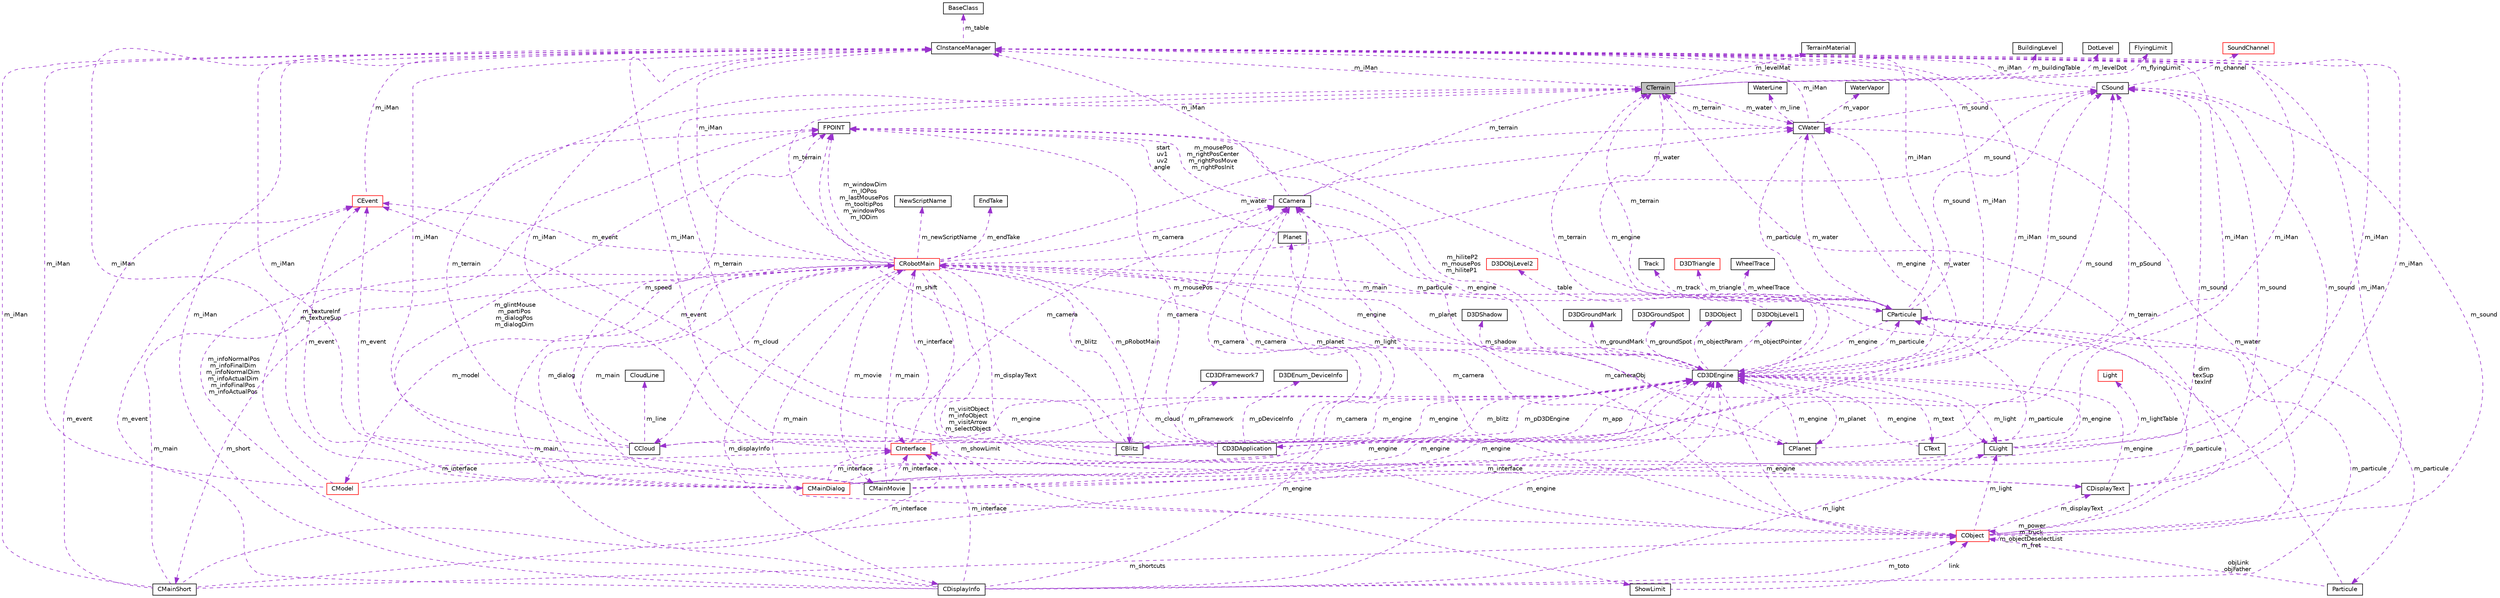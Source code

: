 digraph G
{
  edge [fontname="Helvetica",fontsize="10",labelfontname="Helvetica",labelfontsize="10"];
  node [fontname="Helvetica",fontsize="10",shape=record];
  Node1 [label="CTerrain",height=0.2,width=0.4,color="black", fillcolor="grey75", style="filled" fontcolor="black"];
  Node2 -> Node1 [dir="back",color="darkorchid3",fontsize="10",style="dashed",label=" m_levelMat" ,fontname="Helvetica"];
  Node2 [label="TerrainMaterial",height=0.2,width=0.4,color="black", fillcolor="white", style="filled",URL="$struct_terrain_material.html"];
  Node3 -> Node1 [dir="back",color="darkorchid3",fontsize="10",style="dashed",label=" m_water" ,fontname="Helvetica"];
  Node3 [label="CWater",height=0.2,width=0.4,color="black", fillcolor="white", style="filled",URL="$class_c_water.html"];
  Node4 -> Node3 [dir="back",color="darkorchid3",fontsize="10",style="dashed",label=" m_particule" ,fontname="Helvetica"];
  Node4 [label="CParticule",height=0.2,width=0.4,color="black", fillcolor="white", style="filled",URL="$class_c_particule.html"];
  Node3 -> Node4 [dir="back",color="darkorchid3",fontsize="10",style="dashed",label=" m_water" ,fontname="Helvetica"];
  Node5 -> Node4 [dir="back",color="darkorchid3",fontsize="10",style="dashed",label=" m_main" ,fontname="Helvetica"];
  Node5 [label="CRobotMain",height=0.2,width=0.4,color="red", fillcolor="white", style="filled",URL="$class_c_robot_main.html"];
  Node4 -> Node5 [dir="back",color="darkorchid3",fontsize="10",style="dashed",label=" m_particule" ,fontname="Helvetica"];
  Node3 -> Node5 [dir="back",color="darkorchid3",fontsize="10",style="dashed",label=" m_water" ,fontname="Helvetica"];
  Node6 -> Node5 [dir="back",color="darkorchid3",fontsize="10",style="dashed",label=" m_showLimit" ,fontname="Helvetica"];
  Node6 [label="ShowLimit",height=0.2,width=0.4,color="black", fillcolor="white", style="filled",URL="$struct_show_limit.html"];
  Node7 -> Node6 [dir="back",color="darkorchid3",fontsize="10",style="dashed",label=" link" ,fontname="Helvetica"];
  Node7 [label="CObject",height=0.2,width=0.4,color="red", fillcolor="white", style="filled",URL="$class_c_object.html"];
  Node4 -> Node7 [dir="back",color="darkorchid3",fontsize="10",style="dashed",label=" m_particule" ,fontname="Helvetica"];
  Node3 -> Node7 [dir="back",color="darkorchid3",fontsize="10",style="dashed",label=" m_water" ,fontname="Helvetica"];
  Node8 -> Node7 [dir="back",color="darkorchid3",fontsize="10",style="dashed",label=" m_light" ,fontname="Helvetica"];
  Node8 [label="CLight",height=0.2,width=0.4,color="black", fillcolor="white", style="filled",URL="$class_c_light.html"];
  Node9 -> Node8 [dir="back",color="darkorchid3",fontsize="10",style="dashed",label=" m_lightTable" ,fontname="Helvetica"];
  Node9 [label="Light",height=0.2,width=0.4,color="red", fillcolor="white", style="filled",URL="$struct_light.html"];
  Node10 -> Node8 [dir="back",color="darkorchid3",fontsize="10",style="dashed",label=" m_iMan" ,fontname="Helvetica"];
  Node10 [label="CInstanceManager",height=0.2,width=0.4,color="black", fillcolor="white", style="filled",URL="$class_c_instance_manager.html"];
  Node11 -> Node10 [dir="back",color="darkorchid3",fontsize="10",style="dashed",label=" m_table" ,fontname="Helvetica"];
  Node11 [label="BaseClass",height=0.2,width=0.4,color="black", fillcolor="white", style="filled",URL="$struct_base_class.html"];
  Node12 -> Node8 [dir="back",color="darkorchid3",fontsize="10",style="dashed",label=" m_engine" ,fontname="Helvetica"];
  Node12 [label="CD3DEngine",height=0.2,width=0.4,color="black", fillcolor="white", style="filled",URL="$class_c_d3_d_engine.html"];
  Node13 -> Node12 [dir="back",color="darkorchid3",fontsize="10",style="dashed",label=" m_groundMark" ,fontname="Helvetica"];
  Node13 [label="D3DGroundMark",height=0.2,width=0.4,color="black", fillcolor="white", style="filled",URL="$struct_d3_d_ground_mark.html"];
  Node4 -> Node12 [dir="back",color="darkorchid3",fontsize="10",style="dashed",label=" m_particule" ,fontname="Helvetica"];
  Node3 -> Node12 [dir="back",color="darkorchid3",fontsize="10",style="dashed",label=" m_water" ,fontname="Helvetica"];
  Node14 -> Node12 [dir="back",color="darkorchid3",fontsize="10",style="dashed",label=" m_blitz" ,fontname="Helvetica"];
  Node14 [label="CBlitz",height=0.2,width=0.4,color="black", fillcolor="white", style="filled",URL="$class_c_blitz.html"];
  Node15 -> Node14 [dir="back",color="darkorchid3",fontsize="10",style="dashed",label=" m_camera" ,fontname="Helvetica"];
  Node15 [label="CCamera",height=0.2,width=0.4,color="black", fillcolor="white", style="filled",URL="$class_c_camera.html"];
  Node3 -> Node15 [dir="back",color="darkorchid3",fontsize="10",style="dashed",label=" m_water" ,fontname="Helvetica"];
  Node10 -> Node15 [dir="back",color="darkorchid3",fontsize="10",style="dashed",label=" m_iMan" ,fontname="Helvetica"];
  Node1 -> Node15 [dir="back",color="darkorchid3",fontsize="10",style="dashed",label=" m_terrain" ,fontname="Helvetica"];
  Node16 -> Node15 [dir="back",color="darkorchid3",fontsize="10",style="dashed",label=" m_mousePos\nm_rightPosCenter\nm_rightPosMove\nm_rightPosInit" ,fontname="Helvetica"];
  Node16 [label="FPOINT",height=0.2,width=0.4,color="black", fillcolor="white", style="filled",URL="$struct_f_p_o_i_n_t.html"];
  Node7 -> Node15 [dir="back",color="darkorchid3",fontsize="10",style="dashed",label=" m_cameraObj" ,fontname="Helvetica"];
  Node12 -> Node15 [dir="back",color="darkorchid3",fontsize="10",style="dashed",label=" m_engine" ,fontname="Helvetica"];
  Node10 -> Node14 [dir="back",color="darkorchid3",fontsize="10",style="dashed",label=" m_iMan" ,fontname="Helvetica"];
  Node1 -> Node14 [dir="back",color="darkorchid3",fontsize="10",style="dashed",label=" m_terrain" ,fontname="Helvetica"];
  Node16 -> Node14 [dir="back",color="darkorchid3",fontsize="10",style="dashed",label=" m_shift" ,fontname="Helvetica"];
  Node17 -> Node14 [dir="back",color="darkorchid3",fontsize="10",style="dashed",label=" m_sound" ,fontname="Helvetica"];
  Node17 [label="CSound",height=0.2,width=0.4,color="black", fillcolor="white", style="filled",URL="$class_c_sound.html"];
  Node10 -> Node17 [dir="back",color="darkorchid3",fontsize="10",style="dashed",label=" m_iMan" ,fontname="Helvetica"];
  Node18 -> Node17 [dir="back",color="darkorchid3",fontsize="10",style="dashed",label=" m_channel" ,fontname="Helvetica"];
  Node18 [label="SoundChannel",height=0.2,width=0.4,color="red", fillcolor="white", style="filled",URL="$struct_sound_channel.html"];
  Node12 -> Node14 [dir="back",color="darkorchid3",fontsize="10",style="dashed",label=" m_engine" ,fontname="Helvetica"];
  Node8 -> Node12 [dir="back",color="darkorchid3",fontsize="10",style="dashed",label=" m_light" ,fontname="Helvetica"];
  Node19 -> Node12 [dir="back",color="darkorchid3",fontsize="10",style="dashed",label=" m_objectPointer" ,fontname="Helvetica"];
  Node19 [label="D3DObjLevel1",height=0.2,width=0.4,color="black", fillcolor="white", style="filled",URL="$struct_d3_d_obj_level1.html"];
  Node20 -> Node19 [dir="back",color="darkorchid3",fontsize="10",style="dashed",label=" table" ,fontname="Helvetica"];
  Node20 [label="D3DObjLevel2",height=0.2,width=0.4,color="red", fillcolor="white", style="filled",URL="$struct_d3_d_obj_level2.html"];
  Node21 -> Node12 [dir="back",color="darkorchid3",fontsize="10",style="dashed",label=" m_cloud" ,fontname="Helvetica"];
  Node21 [label="CCloud",height=0.2,width=0.4,color="black", fillcolor="white", style="filled",URL="$class_c_cloud.html"];
  Node22 -> Node21 [dir="back",color="darkorchid3",fontsize="10",style="dashed",label=" m_line" ,fontname="Helvetica"];
  Node22 [label="CloudLine",height=0.2,width=0.4,color="black", fillcolor="white", style="filled",URL="$struct_cloud_line.html"];
  Node10 -> Node21 [dir="back",color="darkorchid3",fontsize="10",style="dashed",label=" m_iMan" ,fontname="Helvetica"];
  Node1 -> Node21 [dir="back",color="darkorchid3",fontsize="10",style="dashed",label=" m_terrain" ,fontname="Helvetica"];
  Node16 -> Node21 [dir="back",color="darkorchid3",fontsize="10",style="dashed",label=" m_speed" ,fontname="Helvetica"];
  Node12 -> Node21 [dir="back",color="darkorchid3",fontsize="10",style="dashed",label=" m_engine" ,fontname="Helvetica"];
  Node23 -> Node12 [dir="back",color="darkorchid3",fontsize="10",style="dashed",label=" m_groundSpot" ,fontname="Helvetica"];
  Node23 [label="D3DGroundSpot",height=0.2,width=0.4,color="black", fillcolor="white", style="filled",URL="$struct_d3_d_ground_spot.html"];
  Node10 -> Node12 [dir="back",color="darkorchid3",fontsize="10",style="dashed",label=" m_iMan" ,fontname="Helvetica"];
  Node1 -> Node12 [dir="back",color="darkorchid3",fontsize="10",style="dashed",label=" m_terrain" ,fontname="Helvetica"];
  Node24 -> Node12 [dir="back",color="darkorchid3",fontsize="10",style="dashed",label=" m_app" ,fontname="Helvetica"];
  Node24 [label="CD3DApplication",height=0.2,width=0.4,color="black", fillcolor="white", style="filled",URL="$class_c_d3_d_application.html"];
  Node25 -> Node24 [dir="back",color="darkorchid3",fontsize="10",style="dashed",label=" m_pFramework" ,fontname="Helvetica"];
  Node25 [label="CD3DFramework7",height=0.2,width=0.4,color="black", fillcolor="white", style="filled",URL="$class_c_d3_d_framework7.html"];
  Node5 -> Node24 [dir="back",color="darkorchid3",fontsize="10",style="dashed",label=" m_pRobotMain" ,fontname="Helvetica"];
  Node10 -> Node24 [dir="back",color="darkorchid3",fontsize="10",style="dashed",label=" m_iMan" ,fontname="Helvetica"];
  Node26 -> Node24 [dir="back",color="darkorchid3",fontsize="10",style="dashed",label=" m_event" ,fontname="Helvetica"];
  Node26 [label="CEvent",height=0.2,width=0.4,color="red", fillcolor="white", style="filled",URL="$class_c_event.html"];
  Node10 -> Node26 [dir="back",color="darkorchid3",fontsize="10",style="dashed",label=" m_iMan" ,fontname="Helvetica"];
  Node16 -> Node24 [dir="back",color="darkorchid3",fontsize="10",style="dashed",label=" m_mousePos" ,fontname="Helvetica"];
  Node17 -> Node24 [dir="back",color="darkorchid3",fontsize="10",style="dashed",label=" m_pSound" ,fontname="Helvetica"];
  Node27 -> Node24 [dir="back",color="darkorchid3",fontsize="10",style="dashed",label=" m_pDeviceInfo" ,fontname="Helvetica"];
  Node27 [label="D3DEnum_DeviceInfo",height=0.2,width=0.4,color="black", fillcolor="white", style="filled",URL="$struct_d3_d_enum___device_info.html"];
  Node12 -> Node24 [dir="back",color="darkorchid3",fontsize="10",style="dashed",label=" m_pD3DEngine" ,fontname="Helvetica"];
  Node16 -> Node12 [dir="back",color="darkorchid3",fontsize="10",style="dashed",label=" m_hiliteP2\nm_mousePos\nm_hiliteP1" ,fontname="Helvetica"];
  Node28 -> Node12 [dir="back",color="darkorchid3",fontsize="10",style="dashed",label=" m_objectParam" ,fontname="Helvetica"];
  Node28 [label="D3DObject",height=0.2,width=0.4,color="black", fillcolor="white", style="filled",URL="$struct_d3_d_object.html"];
  Node17 -> Node12 [dir="back",color="darkorchid3",fontsize="10",style="dashed",label=" m_sound" ,fontname="Helvetica"];
  Node29 -> Node12 [dir="back",color="darkorchid3",fontsize="10",style="dashed",label=" m_planet" ,fontname="Helvetica"];
  Node29 [label="CPlanet",height=0.2,width=0.4,color="black", fillcolor="white", style="filled",URL="$class_c_planet.html"];
  Node30 -> Node29 [dir="back",color="darkorchid3",fontsize="10",style="dashed",label=" m_planet" ,fontname="Helvetica"];
  Node30 [label="Planet",height=0.2,width=0.4,color="black", fillcolor="white", style="filled",URL="$struct_planet.html"];
  Node16 -> Node30 [dir="back",color="darkorchid3",fontsize="10",style="dashed",label=" start\nuv1\nuv2\nangle" ,fontname="Helvetica"];
  Node10 -> Node29 [dir="back",color="darkorchid3",fontsize="10",style="dashed",label=" m_iMan" ,fontname="Helvetica"];
  Node12 -> Node29 [dir="back",color="darkorchid3",fontsize="10",style="dashed",label=" m_engine" ,fontname="Helvetica"];
  Node31 -> Node12 [dir="back",color="darkorchid3",fontsize="10",style="dashed",label=" m_text" ,fontname="Helvetica"];
  Node31 [label="CText",height=0.2,width=0.4,color="black", fillcolor="white", style="filled",URL="$class_c_text.html"];
  Node10 -> Node31 [dir="back",color="darkorchid3",fontsize="10",style="dashed",label=" m_iMan" ,fontname="Helvetica"];
  Node12 -> Node31 [dir="back",color="darkorchid3",fontsize="10",style="dashed",label=" m_engine" ,fontname="Helvetica"];
  Node32 -> Node12 [dir="back",color="darkorchid3",fontsize="10",style="dashed",label=" m_shadow" ,fontname="Helvetica"];
  Node32 [label="D3DShadow",height=0.2,width=0.4,color="black", fillcolor="white", style="filled",URL="$struct_d3_d_shadow.html"];
  Node15 -> Node7 [dir="back",color="darkorchid3",fontsize="10",style="dashed",label=" m_camera" ,fontname="Helvetica"];
  Node33 -> Node7 [dir="back",color="darkorchid3",fontsize="10",style="dashed",label=" m_displayText" ,fontname="Helvetica"];
  Node33 [label="CDisplayText",height=0.2,width=0.4,color="black", fillcolor="white", style="filled",URL="$class_c_display_text.html"];
  Node34 -> Node33 [dir="back",color="darkorchid3",fontsize="10",style="dashed",label=" m_interface" ,fontname="Helvetica"];
  Node34 [label="CInterface",height=0.2,width=0.4,color="red", fillcolor="white", style="filled",URL="$class_c_interface.html"];
  Node15 -> Node34 [dir="back",color="darkorchid3",fontsize="10",style="dashed",label=" m_camera" ,fontname="Helvetica"];
  Node10 -> Node34 [dir="back",color="darkorchid3",fontsize="10",style="dashed",label=" m_iMan" ,fontname="Helvetica"];
  Node12 -> Node34 [dir="back",color="darkorchid3",fontsize="10",style="dashed",label=" m_engine" ,fontname="Helvetica"];
  Node10 -> Node33 [dir="back",color="darkorchid3",fontsize="10",style="dashed",label=" m_iMan" ,fontname="Helvetica"];
  Node17 -> Node33 [dir="back",color="darkorchid3",fontsize="10",style="dashed",label=" m_sound" ,fontname="Helvetica"];
  Node12 -> Node33 [dir="back",color="darkorchid3",fontsize="10",style="dashed",label=" m_engine" ,fontname="Helvetica"];
  Node5 -> Node7 [dir="back",color="darkorchid3",fontsize="10",style="dashed",label=" m_main" ,fontname="Helvetica"];
  Node10 -> Node7 [dir="back",color="darkorchid3",fontsize="10",style="dashed",label=" m_iMan" ,fontname="Helvetica"];
  Node1 -> Node7 [dir="back",color="darkorchid3",fontsize="10",style="dashed",label=" m_terrain" ,fontname="Helvetica"];
  Node17 -> Node7 [dir="back",color="darkorchid3",fontsize="10",style="dashed",label=" m_sound" ,fontname="Helvetica"];
  Node7 -> Node7 [dir="back",color="darkorchid3",fontsize="10",style="dashed",label=" m_power\nm_truck\nm_objectDeselectList\nm_fret" ,fontname="Helvetica"];
  Node12 -> Node7 [dir="back",color="darkorchid3",fontsize="10",style="dashed",label=" m_engine" ,fontname="Helvetica"];
  Node8 -> Node5 [dir="back",color="darkorchid3",fontsize="10",style="dashed",label=" m_light" ,fontname="Helvetica"];
  Node14 -> Node5 [dir="back",color="darkorchid3",fontsize="10",style="dashed",label=" m_blitz" ,fontname="Helvetica"];
  Node21 -> Node5 [dir="back",color="darkorchid3",fontsize="10",style="dashed",label=" m_cloud" ,fontname="Helvetica"];
  Node35 -> Node5 [dir="back",color="darkorchid3",fontsize="10",style="dashed",label=" m_dialog" ,fontname="Helvetica"];
  Node35 [label="CMainDialog",height=0.2,width=0.4,color="red", fillcolor="white", style="filled",URL="$class_c_main_dialog.html"];
  Node4 -> Node35 [dir="back",color="darkorchid3",fontsize="10",style="dashed",label=" m_particule" ,fontname="Helvetica"];
  Node15 -> Node35 [dir="back",color="darkorchid3",fontsize="10",style="dashed",label=" m_camera" ,fontname="Helvetica"];
  Node34 -> Node35 [dir="back",color="darkorchid3",fontsize="10",style="dashed",label=" m_interface" ,fontname="Helvetica"];
  Node5 -> Node35 [dir="back",color="darkorchid3",fontsize="10",style="dashed",label=" m_main" ,fontname="Helvetica"];
  Node10 -> Node35 [dir="back",color="darkorchid3",fontsize="10",style="dashed",label=" m_iMan" ,fontname="Helvetica"];
  Node26 -> Node35 [dir="back",color="darkorchid3",fontsize="10",style="dashed",label=" m_event" ,fontname="Helvetica"];
  Node16 -> Node35 [dir="back",color="darkorchid3",fontsize="10",style="dashed",label=" m_glintMouse\nm_partiPos\nm_dialogPos\nm_dialogDim" ,fontname="Helvetica"];
  Node17 -> Node35 [dir="back",color="darkorchid3",fontsize="10",style="dashed",label=" m_sound" ,fontname="Helvetica"];
  Node12 -> Node35 [dir="back",color="darkorchid3",fontsize="10",style="dashed",label=" m_engine" ,fontname="Helvetica"];
  Node15 -> Node5 [dir="back",color="darkorchid3",fontsize="10",style="dashed",label=" m_camera" ,fontname="Helvetica"];
  Node36 -> Node5 [dir="back",color="darkorchid3",fontsize="10",style="dashed",label=" m_movie" ,fontname="Helvetica"];
  Node36 [label="CMainMovie",height=0.2,width=0.4,color="black", fillcolor="white", style="filled",URL="$class_c_main_movie.html"];
  Node15 -> Node36 [dir="back",color="darkorchid3",fontsize="10",style="dashed",label=" m_camera" ,fontname="Helvetica"];
  Node5 -> Node36 [dir="back",color="darkorchid3",fontsize="10",style="dashed",label=" m_main" ,fontname="Helvetica"];
  Node34 -> Node36 [dir="back",color="darkorchid3",fontsize="10",style="dashed",label=" m_interface" ,fontname="Helvetica"];
  Node10 -> Node36 [dir="back",color="darkorchid3",fontsize="10",style="dashed",label=" m_iMan" ,fontname="Helvetica"];
  Node26 -> Node36 [dir="back",color="darkorchid3",fontsize="10",style="dashed",label=" m_event" ,fontname="Helvetica"];
  Node17 -> Node36 [dir="back",color="darkorchid3",fontsize="10",style="dashed",label=" m_sound" ,fontname="Helvetica"];
  Node12 -> Node36 [dir="back",color="darkorchid3",fontsize="10",style="dashed",label=" m_engine" ,fontname="Helvetica"];
  Node33 -> Node5 [dir="back",color="darkorchid3",fontsize="10",style="dashed",label=" m_displayText" ,fontname="Helvetica"];
  Node34 -> Node5 [dir="back",color="darkorchid3",fontsize="10",style="dashed",label=" m_interface" ,fontname="Helvetica"];
  Node37 -> Node5 [dir="back",color="darkorchid3",fontsize="10",style="dashed",label=" m_model" ,fontname="Helvetica"];
  Node37 [label="CModel",height=0.2,width=0.4,color="red", fillcolor="white", style="filled",URL="$class_c_model.html"];
  Node34 -> Node37 [dir="back",color="darkorchid3",fontsize="10",style="dashed",label=" m_interface" ,fontname="Helvetica"];
  Node10 -> Node37 [dir="back",color="darkorchid3",fontsize="10",style="dashed",label=" m_iMan" ,fontname="Helvetica"];
  Node16 -> Node37 [dir="back",color="darkorchid3",fontsize="10",style="dashed",label=" m_textureInf\nm_textureSup" ,fontname="Helvetica"];
  Node12 -> Node37 [dir="back",color="darkorchid3",fontsize="10",style="dashed",label=" m_engine" ,fontname="Helvetica"];
  Node10 -> Node5 [dir="back",color="darkorchid3",fontsize="10",style="dashed",label=" m_iMan" ,fontname="Helvetica"];
  Node38 -> Node5 [dir="back",color="darkorchid3",fontsize="10",style="dashed",label=" m_newScriptName" ,fontname="Helvetica"];
  Node38 [label="NewScriptName",height=0.2,width=0.4,color="black", fillcolor="white", style="filled",URL="$struct_new_script_name.html"];
  Node26 -> Node5 [dir="back",color="darkorchid3",fontsize="10",style="dashed",label=" m_event" ,fontname="Helvetica"];
  Node1 -> Node5 [dir="back",color="darkorchid3",fontsize="10",style="dashed",label=" m_terrain" ,fontname="Helvetica"];
  Node16 -> Node5 [dir="back",color="darkorchid3",fontsize="10",style="dashed",label=" m_windowDim\nm_IOPos\nm_lastMousePos\nm_tooltipPos\nm_windowPos\nm_IODim" ,fontname="Helvetica"];
  Node39 -> Node5 [dir="back",color="darkorchid3",fontsize="10",style="dashed",label=" m_short" ,fontname="Helvetica"];
  Node39 [label="CMainShort",height=0.2,width=0.4,color="black", fillcolor="white", style="filled",URL="$class_c_main_short.html"];
  Node5 -> Node39 [dir="back",color="darkorchid3",fontsize="10",style="dashed",label=" m_main" ,fontname="Helvetica"];
  Node34 -> Node39 [dir="back",color="darkorchid3",fontsize="10",style="dashed",label=" m_interface" ,fontname="Helvetica"];
  Node10 -> Node39 [dir="back",color="darkorchid3",fontsize="10",style="dashed",label=" m_iMan" ,fontname="Helvetica"];
  Node26 -> Node39 [dir="back",color="darkorchid3",fontsize="10",style="dashed",label=" m_event" ,fontname="Helvetica"];
  Node7 -> Node39 [dir="back",color="darkorchid3",fontsize="10",style="dashed",label=" m_shortcuts" ,fontname="Helvetica"];
  Node12 -> Node39 [dir="back",color="darkorchid3",fontsize="10",style="dashed",label=" m_engine" ,fontname="Helvetica"];
  Node17 -> Node5 [dir="back",color="darkorchid3",fontsize="10",style="dashed",label=" m_sound" ,fontname="Helvetica"];
  Node29 -> Node5 [dir="back",color="darkorchid3",fontsize="10",style="dashed",label=" m_planet" ,fontname="Helvetica"];
  Node7 -> Node5 [dir="back",color="darkorchid3",fontsize="10",style="dashed",label=" m_visitObject\nm_infoObject\nm_visitArrow\nm_selectObject" ,fontname="Helvetica"];
  Node12 -> Node5 [dir="back",color="darkorchid3",fontsize="10",style="dashed",label=" m_engine" ,fontname="Helvetica"];
  Node40 -> Node5 [dir="back",color="darkorchid3",fontsize="10",style="dashed",label=" m_endTake" ,fontname="Helvetica"];
  Node40 [label="EndTake",height=0.2,width=0.4,color="black", fillcolor="white", style="filled",URL="$struct_end_take.html"];
  Node41 -> Node5 [dir="back",color="darkorchid3",fontsize="10",style="dashed",label=" m_displayInfo" ,fontname="Helvetica"];
  Node41 [label="CDisplayInfo",height=0.2,width=0.4,color="black", fillcolor="white", style="filled",URL="$class_c_display_info.html"];
  Node4 -> Node41 [dir="back",color="darkorchid3",fontsize="10",style="dashed",label=" m_particule" ,fontname="Helvetica"];
  Node8 -> Node41 [dir="back",color="darkorchid3",fontsize="10",style="dashed",label=" m_light" ,fontname="Helvetica"];
  Node15 -> Node41 [dir="back",color="darkorchid3",fontsize="10",style="dashed",label=" m_camera" ,fontname="Helvetica"];
  Node34 -> Node41 [dir="back",color="darkorchid3",fontsize="10",style="dashed",label=" m_interface" ,fontname="Helvetica"];
  Node5 -> Node41 [dir="back",color="darkorchid3",fontsize="10",style="dashed",label=" m_main" ,fontname="Helvetica"];
  Node10 -> Node41 [dir="back",color="darkorchid3",fontsize="10",style="dashed",label=" m_iMan" ,fontname="Helvetica"];
  Node26 -> Node41 [dir="back",color="darkorchid3",fontsize="10",style="dashed",label=" m_event" ,fontname="Helvetica"];
  Node16 -> Node41 [dir="back",color="darkorchid3",fontsize="10",style="dashed",label=" m_infoNormalPos\nm_infoFinalDim\nm_infoNormalDim\nm_infoActualDim\nm_infoFinalPos\nm_infoActualPos" ,fontname="Helvetica"];
  Node7 -> Node41 [dir="back",color="darkorchid3",fontsize="10",style="dashed",label=" m_toto" ,fontname="Helvetica"];
  Node12 -> Node41 [dir="back",color="darkorchid3",fontsize="10",style="dashed",label=" m_engine" ,fontname="Helvetica"];
  Node10 -> Node4 [dir="back",color="darkorchid3",fontsize="10",style="dashed",label=" m_iMan" ,fontname="Helvetica"];
  Node42 -> Node4 [dir="back",color="darkorchid3",fontsize="10",style="dashed",label=" m_track" ,fontname="Helvetica"];
  Node42 [label="Track",height=0.2,width=0.4,color="black", fillcolor="white", style="filled",URL="$struct_track.html"];
  Node43 -> Node4 [dir="back",color="darkorchid3",fontsize="10",style="dashed",label=" m_particule" ,fontname="Helvetica"];
  Node43 [label="Particule",height=0.2,width=0.4,color="black", fillcolor="white", style="filled",URL="$struct_particule.html"];
  Node16 -> Node43 [dir="back",color="darkorchid3",fontsize="10",style="dashed",label=" dim\ntexSup\ntexInf" ,fontname="Helvetica"];
  Node7 -> Node43 [dir="back",color="darkorchid3",fontsize="10",style="dashed",label=" objLink\nobjFather" ,fontname="Helvetica"];
  Node1 -> Node4 [dir="back",color="darkorchid3",fontsize="10",style="dashed",label=" m_terrain" ,fontname="Helvetica"];
  Node17 -> Node4 [dir="back",color="darkorchid3",fontsize="10",style="dashed",label=" m_sound" ,fontname="Helvetica"];
  Node44 -> Node4 [dir="back",color="darkorchid3",fontsize="10",style="dashed",label=" m_triangle" ,fontname="Helvetica"];
  Node44 [label="D3DTriangle",height=0.2,width=0.4,color="red", fillcolor="white", style="filled",URL="$struct_d3_d_triangle.html"];
  Node12 -> Node4 [dir="back",color="darkorchid3",fontsize="10",style="dashed",label=" m_engine" ,fontname="Helvetica"];
  Node45 -> Node4 [dir="back",color="darkorchid3",fontsize="10",style="dashed",label=" m_wheelTrace" ,fontname="Helvetica"];
  Node45 [label="WheelTrace",height=0.2,width=0.4,color="black", fillcolor="white", style="filled",URL="$struct_wheel_trace.html"];
  Node10 -> Node3 [dir="back",color="darkorchid3",fontsize="10",style="dashed",label=" m_iMan" ,fontname="Helvetica"];
  Node1 -> Node3 [dir="back",color="darkorchid3",fontsize="10",style="dashed",label=" m_terrain" ,fontname="Helvetica"];
  Node46 -> Node3 [dir="back",color="darkorchid3",fontsize="10",style="dashed",label=" m_line" ,fontname="Helvetica"];
  Node46 [label="WaterLine",height=0.2,width=0.4,color="black", fillcolor="white", style="filled",URL="$struct_water_line.html"];
  Node17 -> Node3 [dir="back",color="darkorchid3",fontsize="10",style="dashed",label=" m_sound" ,fontname="Helvetica"];
  Node47 -> Node3 [dir="back",color="darkorchid3",fontsize="10",style="dashed",label=" m_vapor" ,fontname="Helvetica"];
  Node47 [label="WaterVapor",height=0.2,width=0.4,color="black", fillcolor="white", style="filled",URL="$struct_water_vapor.html"];
  Node12 -> Node3 [dir="back",color="darkorchid3",fontsize="10",style="dashed",label=" m_engine" ,fontname="Helvetica"];
  Node48 -> Node1 [dir="back",color="darkorchid3",fontsize="10",style="dashed",label=" m_buildingTable" ,fontname="Helvetica"];
  Node48 [label="BuildingLevel",height=0.2,width=0.4,color="black", fillcolor="white", style="filled",URL="$struct_building_level.html"];
  Node10 -> Node1 [dir="back",color="darkorchid3",fontsize="10",style="dashed",label=" m_iMan" ,fontname="Helvetica"];
  Node49 -> Node1 [dir="back",color="darkorchid3",fontsize="10",style="dashed",label=" m_levelDot" ,fontname="Helvetica"];
  Node49 [label="DotLevel",height=0.2,width=0.4,color="black", fillcolor="white", style="filled",URL="$struct_dot_level.html"];
  Node12 -> Node1 [dir="back",color="darkorchid3",fontsize="10",style="dashed",label=" m_engine" ,fontname="Helvetica"];
  Node50 -> Node1 [dir="back",color="darkorchid3",fontsize="10",style="dashed",label=" m_flyingLimit" ,fontname="Helvetica"];
  Node50 [label="FlyingLimit",height=0.2,width=0.4,color="black", fillcolor="white", style="filled",URL="$struct_flying_limit.html"];
}

